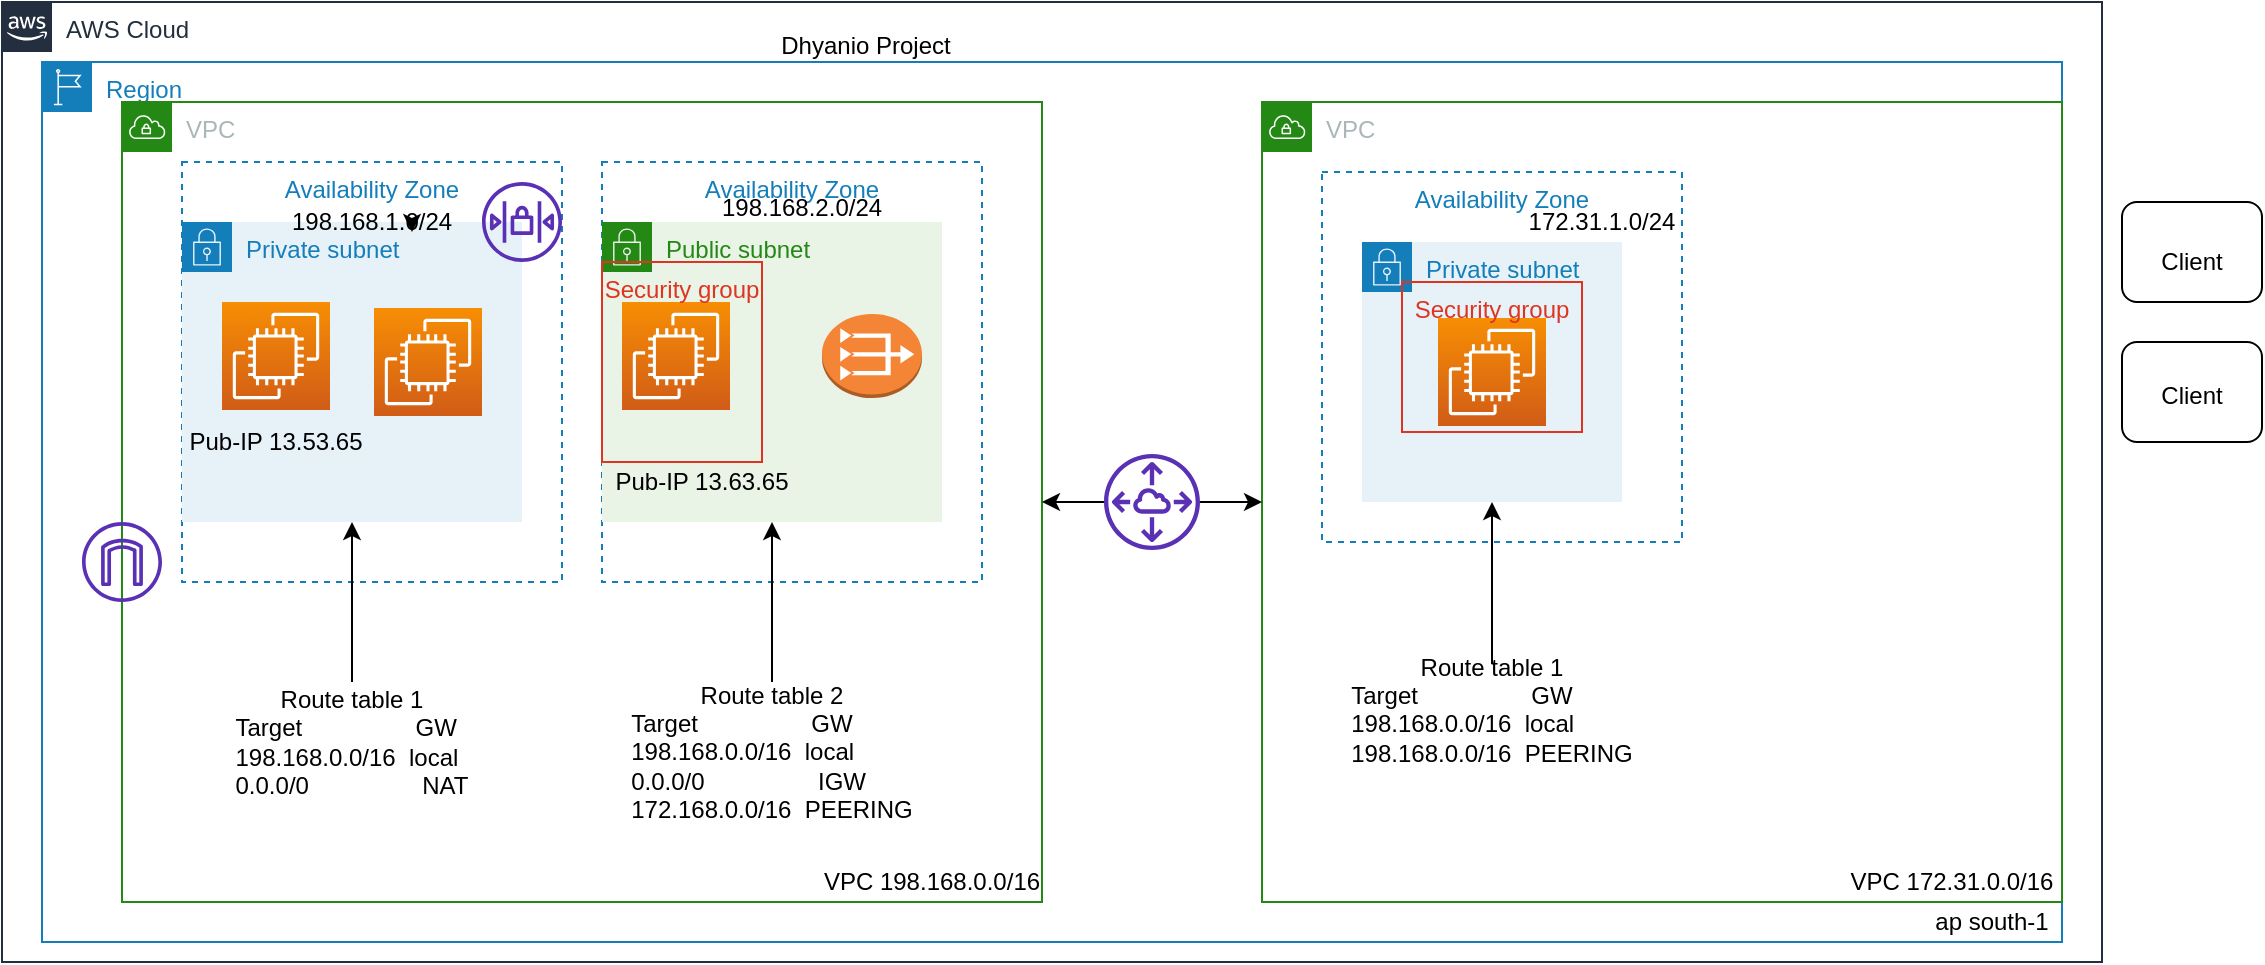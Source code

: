 <mxfile version="13.3.5" type="github">
  <diagram id="vgvF30Syc6Q_ZYGfzPWI" name="Page-1">
    <mxGraphModel dx="1320" dy="513" grid="1" gridSize="10" guides="1" tooltips="1" connect="1" arrows="1" fold="1" page="1" pageScale="1" pageWidth="1169" pageHeight="1654" math="0" shadow="0">
      <root>
        <mxCell id="0" />
        <mxCell id="1" parent="0" />
        <mxCell id="UcCscGakwkdTYps6XA25-1" value="AWS Cloud" style="points=[[0,0],[0.25,0],[0.5,0],[0.75,0],[1,0],[1,0.25],[1,0.5],[1,0.75],[1,1],[0.75,1],[0.5,1],[0.25,1],[0,1],[0,0.75],[0,0.5],[0,0.25]];outlineConnect=0;gradientColor=none;html=1;whiteSpace=wrap;fontSize=12;fontStyle=0;shape=mxgraph.aws4.group;grIcon=mxgraph.aws4.group_aws_cloud_alt;strokeColor=#232F3E;fillColor=none;verticalAlign=top;align=left;spacingLeft=30;fontColor=#232F3E;dashed=0;" parent="1" vertex="1">
          <mxGeometry x="10" y="10" width="1050" height="480" as="geometry" />
        </mxCell>
        <mxCell id="UcCscGakwkdTYps6XA25-3" value="Region" style="points=[[0,0],[0.25,0],[0.5,0],[0.75,0],[1,0],[1,0.25],[1,0.5],[1,0.75],[1,1],[0.75,1],[0.5,1],[0.25,1],[0,1],[0,0.75],[0,0.5],[0,0.25]];outlineConnect=0;gradientColor=none;html=1;whiteSpace=wrap;fontSize=12;fontStyle=0;shape=mxgraph.aws4.group;grIcon=mxgraph.aws4.group_region;strokeColor=#147EBA;fillColor=none;verticalAlign=top;align=left;spacingLeft=30;fontColor=#147EBA;dashed=0;" parent="1" vertex="1">
          <mxGeometry x="30" y="40" width="1010" height="440" as="geometry" />
        </mxCell>
        <mxCell id="UcCscGakwkdTYps6XA25-4" value="VPC" style="points=[[0,0],[0.25,0],[0.5,0],[0.75,0],[1,0],[1,0.25],[1,0.5],[1,0.75],[1,1],[0.75,1],[0.5,1],[0.25,1],[0,1],[0,0.75],[0,0.5],[0,0.25]];outlineConnect=0;gradientColor=none;html=1;whiteSpace=wrap;fontSize=12;fontStyle=0;shape=mxgraph.aws4.group;grIcon=mxgraph.aws4.group_vpc;strokeColor=#248814;fillColor=none;verticalAlign=top;align=left;spacingLeft=30;fontColor=#AAB7B8;dashed=0;" parent="1" vertex="1">
          <mxGeometry x="70" y="60" width="460" height="400" as="geometry" />
        </mxCell>
        <mxCell id="UcCscGakwkdTYps6XA25-5" value="Availability Zone" style="fillColor=none;strokeColor=#147EBA;dashed=1;verticalAlign=top;fontStyle=0;fontColor=#147EBA;" parent="1" vertex="1">
          <mxGeometry x="100" y="90" width="190" height="210" as="geometry" />
        </mxCell>
        <mxCell id="UcCscGakwkdTYps6XA25-7" value="Private subnet" style="points=[[0,0],[0.25,0],[0.5,0],[0.75,0],[1,0],[1,0.25],[1,0.5],[1,0.75],[1,1],[0.75,1],[0.5,1],[0.25,1],[0,1],[0,0.75],[0,0.5],[0,0.25]];outlineConnect=0;gradientColor=none;html=1;whiteSpace=wrap;fontSize=12;fontStyle=0;shape=mxgraph.aws4.group;grIcon=mxgraph.aws4.group_security_group;grStroke=0;strokeColor=#147EBA;fillColor=#E6F2F8;verticalAlign=top;align=left;spacingLeft=30;fontColor=#147EBA;dashed=0;" parent="1" vertex="1">
          <mxGeometry x="100" y="120" width="170" height="150" as="geometry" />
        </mxCell>
        <mxCell id="UcCscGakwkdTYps6XA25-10" value="ap south-1" style="text;html=1;strokeColor=none;fillColor=none;align=center;verticalAlign=middle;whiteSpace=wrap;rounded=0;" parent="1" vertex="1">
          <mxGeometry x="970" y="460" width="70" height="20" as="geometry" />
        </mxCell>
        <mxCell id="UcCscGakwkdTYps6XA25-12" value="VPC 198.168.0.0/16" style="text;html=1;strokeColor=none;fillColor=none;align=center;verticalAlign=middle;whiteSpace=wrap;rounded=0;" parent="1" vertex="1">
          <mxGeometry x="380" y="440" width="190" height="20" as="geometry" />
        </mxCell>
        <mxCell id="UcCscGakwkdTYps6XA25-13" value="198.168.1.0/24" style="text;html=1;strokeColor=none;fillColor=none;align=center;verticalAlign=middle;whiteSpace=wrap;rounded=0;" parent="1" vertex="1">
          <mxGeometry x="175" y="110" width="40" height="20" as="geometry" />
        </mxCell>
        <mxCell id="UcCscGakwkdTYps6XA25-15" value="" style="outlineConnect=0;fontColor=#232F3E;gradientColor=#F78E04;gradientDirection=north;fillColor=#D05C17;strokeColor=#ffffff;dashed=0;verticalLabelPosition=bottom;verticalAlign=top;align=center;html=1;fontSize=12;fontStyle=0;aspect=fixed;shape=mxgraph.aws4.resourceIcon;resIcon=mxgraph.aws4.ec2;" parent="1" vertex="1">
          <mxGeometry x="120" y="160" width="54" height="54" as="geometry" />
        </mxCell>
        <mxCell id="f63GZmsRDv3eaGc_PIk6-2" value="Availability Zone" style="fillColor=none;strokeColor=#147EBA;dashed=1;verticalAlign=top;fontStyle=0;fontColor=#147EBA;" vertex="1" parent="1">
          <mxGeometry x="310" y="90" width="190" height="210" as="geometry" />
        </mxCell>
        <mxCell id="f63GZmsRDv3eaGc_PIk6-5" value="&lt;div&gt;198.168.2.0/24&lt;/div&gt;&lt;div&gt;&lt;br&gt;&lt;/div&gt;" style="text;html=1;strokeColor=none;fillColor=none;align=center;verticalAlign=middle;whiteSpace=wrap;rounded=0;" vertex="1" parent="1">
          <mxGeometry x="390" y="110" width="40" height="20" as="geometry" />
        </mxCell>
        <mxCell id="f63GZmsRDv3eaGc_PIk6-7" value="Public subnet" style="points=[[0,0],[0.25,0],[0.5,0],[0.75,0],[1,0],[1,0.25],[1,0.5],[1,0.75],[1,1],[0.75,1],[0.5,1],[0.25,1],[0,1],[0,0.75],[0,0.5],[0,0.25]];outlineConnect=0;gradientColor=none;html=1;whiteSpace=wrap;fontSize=12;fontStyle=0;shape=mxgraph.aws4.group;grIcon=mxgraph.aws4.group_security_group;grStroke=0;strokeColor=#248814;fillColor=#E9F3E6;verticalAlign=top;align=left;spacingLeft=30;fontColor=#248814;dashed=0;" vertex="1" parent="1">
          <mxGeometry x="310" y="120" width="170" height="150" as="geometry" />
        </mxCell>
        <mxCell id="f63GZmsRDv3eaGc_PIk6-9" value="" style="outlineConnect=0;fontColor=#232F3E;gradientColor=#F78E04;gradientDirection=north;fillColor=#D05C17;strokeColor=#ffffff;dashed=0;verticalLabelPosition=bottom;verticalAlign=top;align=center;html=1;fontSize=12;fontStyle=0;aspect=fixed;shape=mxgraph.aws4.resourceIcon;resIcon=mxgraph.aws4.ec2;" vertex="1" parent="1">
          <mxGeometry x="320" y="160" width="54" height="54" as="geometry" />
        </mxCell>
        <mxCell id="f63GZmsRDv3eaGc_PIk6-10" value="" style="outlineConnect=0;fontColor=#232F3E;gradientColor=none;fillColor=#5A30B5;strokeColor=none;dashed=0;verticalLabelPosition=bottom;verticalAlign=top;align=center;html=1;fontSize=12;fontStyle=0;aspect=fixed;pointerEvents=1;shape=mxgraph.aws4.internet_gateway;" vertex="1" parent="1">
          <mxGeometry x="50" y="270" width="40" height="40" as="geometry" />
        </mxCell>
        <mxCell id="f63GZmsRDv3eaGc_PIk6-16" style="edgeStyle=orthogonalEdgeStyle;rounded=0;orthogonalLoop=1;jettySize=auto;html=1;" edge="1" parent="1" source="f63GZmsRDv3eaGc_PIk6-11" target="UcCscGakwkdTYps6XA25-7">
          <mxGeometry relative="1" as="geometry" />
        </mxCell>
        <mxCell id="f63GZmsRDv3eaGc_PIk6-11" value="&lt;div&gt;Route table 1&lt;/div&gt;&lt;div align=&quot;left&quot;&gt;Target&amp;nbsp;&amp;nbsp;&amp;nbsp;&amp;nbsp;&amp;nbsp;&amp;nbsp;&amp;nbsp;&amp;nbsp;&amp;nbsp;&amp;nbsp;&amp;nbsp;&amp;nbsp;&amp;nbsp;&amp;nbsp;&amp;nbsp;&amp;nbsp; GW&lt;br&gt;&lt;/div&gt;&lt;div align=&quot;left&quot;&gt;198.168.0.0/16&amp;nbsp; local&lt;/div&gt;&lt;div align=&quot;left&quot;&gt;0.0.0/0&amp;nbsp;&amp;nbsp;&amp;nbsp;&amp;nbsp;&amp;nbsp;&amp;nbsp;&amp;nbsp;&amp;nbsp;&amp;nbsp;&amp;nbsp;&amp;nbsp;&amp;nbsp;&amp;nbsp;&amp;nbsp;&amp;nbsp;&amp;nbsp; NAT&lt;br&gt;&lt;/div&gt;" style="text;html=1;strokeColor=none;fillColor=none;align=center;verticalAlign=middle;whiteSpace=wrap;rounded=0;" vertex="1" parent="1">
          <mxGeometry x="120" y="350" width="130" height="60" as="geometry" />
        </mxCell>
        <mxCell id="f63GZmsRDv3eaGc_PIk6-19" style="edgeStyle=orthogonalEdgeStyle;rounded=0;orthogonalLoop=1;jettySize=auto;html=1;" edge="1" parent="1" source="f63GZmsRDv3eaGc_PIk6-12" target="f63GZmsRDv3eaGc_PIk6-7">
          <mxGeometry relative="1" as="geometry" />
        </mxCell>
        <mxCell id="f63GZmsRDv3eaGc_PIk6-12" value="&lt;div&gt;Route table 2&lt;br&gt;&lt;/div&gt;&lt;div align=&quot;left&quot;&gt;Target&amp;nbsp;&amp;nbsp;&amp;nbsp;&amp;nbsp;&amp;nbsp;&amp;nbsp;&amp;nbsp;&amp;nbsp;&amp;nbsp;&amp;nbsp;&amp;nbsp;&amp;nbsp;&amp;nbsp;&amp;nbsp;&amp;nbsp;&amp;nbsp; GW&lt;br&gt;&lt;/div&gt;&lt;div align=&quot;left&quot;&gt;198.168.0.0/16&amp;nbsp; local&lt;/div&gt;&lt;div align=&quot;left&quot;&gt;0.0.0/0 &amp;nbsp;&amp;nbsp;&amp;nbsp;&amp;nbsp;&amp;nbsp;&amp;nbsp;&amp;nbsp;&amp;nbsp;&amp;nbsp;&amp;nbsp;&amp;nbsp;&amp;nbsp;&amp;nbsp;&amp;nbsp;&amp;nbsp; IGW&lt;br&gt;&lt;/div&gt;&lt;div align=&quot;left&quot;&gt;172.168.0.0/16&amp;nbsp; PEERING&lt;br&gt;&lt;/div&gt;" style="text;html=1;strokeColor=none;fillColor=none;align=center;verticalAlign=middle;whiteSpace=wrap;rounded=0;" vertex="1" parent="1">
          <mxGeometry x="310" y="350" width="170" height="70" as="geometry" />
        </mxCell>
        <mxCell id="f63GZmsRDv3eaGc_PIk6-20" value="Pub-IP 13.53.65" style="text;html=1;strokeColor=none;fillColor=none;align=center;verticalAlign=middle;whiteSpace=wrap;rounded=0;" vertex="1" parent="1">
          <mxGeometry x="97" y="220" width="100" height="20" as="geometry" />
        </mxCell>
        <mxCell id="f63GZmsRDv3eaGc_PIk6-21" value="Pub-IP 13.63.65" style="text;html=1;strokeColor=none;fillColor=none;align=center;verticalAlign=middle;whiteSpace=wrap;rounded=0;" vertex="1" parent="1">
          <mxGeometry x="310" y="240" width="100" height="20" as="geometry" />
        </mxCell>
        <mxCell id="f63GZmsRDv3eaGc_PIk6-22" value="" style="rounded=1;whiteSpace=wrap;html=1;" vertex="1" parent="1">
          <mxGeometry x="1070" y="180" width="70" height="50" as="geometry" />
        </mxCell>
        <mxCell id="f63GZmsRDv3eaGc_PIk6-24" value="Client" style="text;html=1;strokeColor=none;fillColor=none;align=center;verticalAlign=middle;whiteSpace=wrap;rounded=0;" vertex="1" parent="1">
          <mxGeometry x="1085" y="197" width="40" height="20" as="geometry" />
        </mxCell>
        <mxCell id="f63GZmsRDv3eaGc_PIk6-25" value="" style="outlineConnect=0;dashed=0;verticalLabelPosition=bottom;verticalAlign=top;align=center;html=1;shape=mxgraph.aws3.vpc_nat_gateway;fillColor=#F58536;gradientColor=none;" vertex="1" parent="1">
          <mxGeometry x="420" y="166" width="50" height="42" as="geometry" />
        </mxCell>
        <mxCell id="f63GZmsRDv3eaGc_PIk6-27" value="Security group" style="fillColor=none;strokeColor=#DD3522;verticalAlign=top;fontStyle=0;fontColor=#DD3522;" vertex="1" parent="1">
          <mxGeometry x="310" y="140" width="80" height="100" as="geometry" />
        </mxCell>
        <mxCell id="f63GZmsRDv3eaGc_PIk6-28" value="" style="outlineConnect=0;fontColor=#232F3E;gradientColor=none;fillColor=#5A30B5;strokeColor=none;dashed=0;verticalLabelPosition=bottom;verticalAlign=top;align=center;html=1;fontSize=12;fontStyle=0;aspect=fixed;pointerEvents=1;shape=mxgraph.aws4.network_access_control_list;" vertex="1" parent="1">
          <mxGeometry x="250" y="100" width="40" height="40" as="geometry" />
        </mxCell>
        <mxCell id="f63GZmsRDv3eaGc_PIk6-29" style="edgeStyle=orthogonalEdgeStyle;rounded=0;orthogonalLoop=1;jettySize=auto;html=1;exitX=1;exitY=0.5;exitDx=0;exitDy=0;entryX=1;entryY=0.75;entryDx=0;entryDy=0;" edge="1" parent="1" source="UcCscGakwkdTYps6XA25-13" target="UcCscGakwkdTYps6XA25-13">
          <mxGeometry relative="1" as="geometry" />
        </mxCell>
        <mxCell id="f63GZmsRDv3eaGc_PIk6-30" value="" style="outlineConnect=0;fontColor=#232F3E;gradientColor=#F78E04;gradientDirection=north;fillColor=#D05C17;strokeColor=#ffffff;dashed=0;verticalLabelPosition=bottom;verticalAlign=top;align=center;html=1;fontSize=12;fontStyle=0;aspect=fixed;shape=mxgraph.aws4.resourceIcon;resIcon=mxgraph.aws4.ec2;" vertex="1" parent="1">
          <mxGeometry x="196" y="163" width="54" height="54" as="geometry" />
        </mxCell>
        <mxCell id="f63GZmsRDv3eaGc_PIk6-31" value="VPC" style="points=[[0,0],[0.25,0],[0.5,0],[0.75,0],[1,0],[1,0.25],[1,0.5],[1,0.75],[1,1],[0.75,1],[0.5,1],[0.25,1],[0,1],[0,0.75],[0,0.5],[0,0.25]];outlineConnect=0;gradientColor=none;html=1;whiteSpace=wrap;fontSize=12;fontStyle=0;shape=mxgraph.aws4.group;grIcon=mxgraph.aws4.group_vpc;strokeColor=#248814;fillColor=none;verticalAlign=top;align=left;spacingLeft=30;fontColor=#AAB7B8;dashed=0;" vertex="1" parent="1">
          <mxGeometry x="640" y="60" width="400" height="400" as="geometry" />
        </mxCell>
        <mxCell id="f63GZmsRDv3eaGc_PIk6-32" value="VPC 172.31.0.0/16" style="text;html=1;strokeColor=none;fillColor=none;align=center;verticalAlign=middle;whiteSpace=wrap;rounded=0;" vertex="1" parent="1">
          <mxGeometry x="890" y="440" width="190" height="20" as="geometry" />
        </mxCell>
        <mxCell id="f63GZmsRDv3eaGc_PIk6-33" value="Availability Zone" style="fillColor=none;strokeColor=#147EBA;dashed=1;verticalAlign=top;fontStyle=0;fontColor=#147EBA;" vertex="1" parent="1">
          <mxGeometry x="670" y="95" width="180" height="185" as="geometry" />
        </mxCell>
        <mxCell id="f63GZmsRDv3eaGc_PIk6-35" value="172.31.1.0/24" style="text;html=1;strokeColor=none;fillColor=none;align=center;verticalAlign=middle;whiteSpace=wrap;rounded=0;" vertex="1" parent="1">
          <mxGeometry x="790" y="110" width="40" height="20" as="geometry" />
        </mxCell>
        <mxCell id="f63GZmsRDv3eaGc_PIk6-43" style="edgeStyle=orthogonalEdgeStyle;rounded=0;orthogonalLoop=1;jettySize=auto;html=1;entryX=0.5;entryY=1;entryDx=0;entryDy=0;" edge="1" parent="1" source="f63GZmsRDv3eaGc_PIk6-38" target="f63GZmsRDv3eaGc_PIk6-40">
          <mxGeometry relative="1" as="geometry" />
        </mxCell>
        <mxCell id="f63GZmsRDv3eaGc_PIk6-38" value="&lt;div&gt;Route table 1&lt;br&gt;&lt;/div&gt;&lt;div align=&quot;left&quot;&gt;Target&amp;nbsp;&amp;nbsp;&amp;nbsp;&amp;nbsp;&amp;nbsp;&amp;nbsp;&amp;nbsp;&amp;nbsp;&amp;nbsp;&amp;nbsp;&amp;nbsp;&amp;nbsp;&amp;nbsp;&amp;nbsp;&amp;nbsp;&amp;nbsp; GW&lt;br&gt;&lt;/div&gt;&lt;div align=&quot;left&quot;&gt;198.168.0.0/16&amp;nbsp; local&lt;/div&gt;&lt;div align=&quot;left&quot;&gt;198.168.0.0/16&amp;nbsp; PEERING&lt;br&gt;&lt;/div&gt;&lt;div align=&quot;left&quot;&gt;&lt;br&gt;&lt;/div&gt;" style="text;html=1;strokeColor=none;fillColor=none;align=center;verticalAlign=middle;whiteSpace=wrap;rounded=0;" vertex="1" parent="1">
          <mxGeometry x="670" y="341" width="170" height="60" as="geometry" />
        </mxCell>
        <mxCell id="f63GZmsRDv3eaGc_PIk6-40" value="Private subnet" style="points=[[0,0],[0.25,0],[0.5,0],[0.75,0],[1,0],[1,0.25],[1,0.5],[1,0.75],[1,1],[0.75,1],[0.5,1],[0.25,1],[0,1],[0,0.75],[0,0.5],[0,0.25]];outlineConnect=0;gradientColor=none;html=1;whiteSpace=wrap;fontSize=12;fontStyle=0;shape=mxgraph.aws4.group;grIcon=mxgraph.aws4.group_security_group;grStroke=0;strokeColor=#147EBA;fillColor=#E6F2F8;verticalAlign=top;align=left;spacingLeft=30;fontColor=#147EBA;dashed=0;" vertex="1" parent="1">
          <mxGeometry x="690" y="130" width="130" height="130" as="geometry" />
        </mxCell>
        <mxCell id="f63GZmsRDv3eaGc_PIk6-42" value="" style="outlineConnect=0;fontColor=#232F3E;gradientColor=#F78E04;gradientDirection=north;fillColor=#D05C17;strokeColor=#ffffff;dashed=0;verticalLabelPosition=bottom;verticalAlign=top;align=center;html=1;fontSize=12;fontStyle=0;aspect=fixed;shape=mxgraph.aws4.resourceIcon;resIcon=mxgraph.aws4.ec2;" vertex="1" parent="1">
          <mxGeometry x="728" y="168" width="54" height="54" as="geometry" />
        </mxCell>
        <mxCell id="f63GZmsRDv3eaGc_PIk6-44" value="Security group" style="fillColor=none;strokeColor=#DD3522;verticalAlign=top;fontStyle=0;fontColor=#DD3522;" vertex="1" parent="1">
          <mxGeometry x="710" y="150" width="90" height="75" as="geometry" />
        </mxCell>
        <mxCell id="f63GZmsRDv3eaGc_PIk6-46" style="edgeStyle=orthogonalEdgeStyle;rounded=0;orthogonalLoop=1;jettySize=auto;html=1;" edge="1" parent="1" source="f63GZmsRDv3eaGc_PIk6-45" target="UcCscGakwkdTYps6XA25-4">
          <mxGeometry relative="1" as="geometry" />
        </mxCell>
        <mxCell id="f63GZmsRDv3eaGc_PIk6-48" style="edgeStyle=orthogonalEdgeStyle;rounded=0;orthogonalLoop=1;jettySize=auto;html=1;entryX=0;entryY=0.5;entryDx=0;entryDy=0;" edge="1" parent="1" source="f63GZmsRDv3eaGc_PIk6-45" target="f63GZmsRDv3eaGc_PIk6-31">
          <mxGeometry relative="1" as="geometry" />
        </mxCell>
        <mxCell id="f63GZmsRDv3eaGc_PIk6-45" value="" style="outlineConnect=0;fontColor=#232F3E;gradientColor=none;fillColor=#5A30B5;strokeColor=none;dashed=0;verticalLabelPosition=bottom;verticalAlign=top;align=center;html=1;fontSize=12;fontStyle=0;aspect=fixed;pointerEvents=1;shape=mxgraph.aws4.peering;" vertex="1" parent="1">
          <mxGeometry x="561" y="236" width="48" height="48" as="geometry" />
        </mxCell>
        <mxCell id="f63GZmsRDv3eaGc_PIk6-49" value="" style="rounded=1;whiteSpace=wrap;html=1;" vertex="1" parent="1">
          <mxGeometry x="1070" y="110" width="70" height="50" as="geometry" />
        </mxCell>
        <mxCell id="f63GZmsRDv3eaGc_PIk6-50" value="Client" style="text;html=1;strokeColor=none;fillColor=none;align=center;verticalAlign=middle;whiteSpace=wrap;rounded=0;" vertex="1" parent="1">
          <mxGeometry x="1085" y="130" width="40" height="20" as="geometry" />
        </mxCell>
        <mxCell id="f63GZmsRDv3eaGc_PIk6-51" value="Dhyanio Project" style="text;html=1;strokeColor=none;fillColor=none;align=center;verticalAlign=middle;whiteSpace=wrap;rounded=0;" vertex="1" parent="1">
          <mxGeometry x="360" y="20" width="164" height="24" as="geometry" />
        </mxCell>
      </root>
    </mxGraphModel>
  </diagram>
</mxfile>
